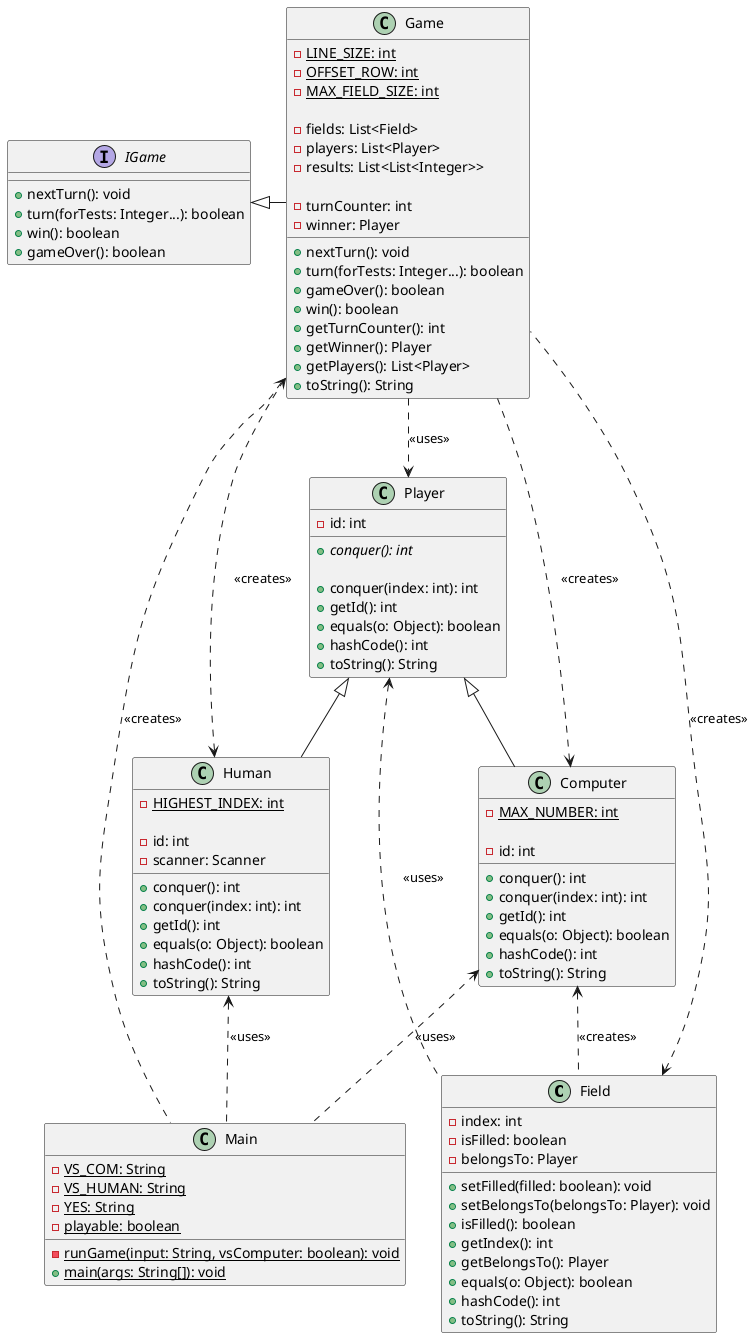 @startuml

class Field {
    -index: int
    -isFilled: boolean
    -belongsTo: Player

    +setFilled(filled: boolean): void
    +setBelongsTo(belongsTo: Player): void
    +isFilled(): boolean
    +getIndex(): int
    +getBelongsTo(): Player
    +equals(o: Object): boolean
    +hashCode(): int
    +toString(): String
}

class Game {
    -{static} LINE_SIZE: int
    -{static} OFFSET_ROW: int
    -{static} MAX_FIELD_SIZE: int

    -fields: List<Field>
    -players: List<Player>
    -results: List<List<Integer>>

    -turnCounter: int
    -winner: Player

    +nextTurn(): void
    +turn(forTests: Integer...): boolean
    +gameOver(): boolean
    +win(): boolean
    +getTurnCounter(): int
    +getWinner(): Player
    +getPlayers(): List<Player>
    +toString(): String
}

interface IGame {
    +nextTurn(): void
    +turn(forTests: Integer...): boolean
    +win(): boolean
    +gameOver(): boolean
}

class Player {
    -id: int

    +{abstract} conquer(): int

    +conquer(index: int): int
    +getId(): int
    +equals(o: Object): boolean
    +hashCode(): int
    +toString(): String
}

class Human {
    -{static} HIGHEST_INDEX: int

    -id: int
    -scanner: Scanner

    +conquer(): int
    +conquer(index: int): int
    +getId(): int
    +equals(o: Object): boolean
    +hashCode(): int
    +toString(): String
}

class Computer {
    -{static} MAX_NUMBER: int

    -id: int

    +conquer(): int
    +conquer(index: int): int
    +getId(): int
    +equals(o: Object): boolean
    +hashCode(): int
    +toString(): String
}

class Main {
    -{static} VS_COM: String
    -{static} VS_HUMAN: String
    -{static} YES: String
    -{static} playable: boolean

    -{static} runGame(input: String, vsComputer: boolean): void
    +{static} main(args: String[]): void
}

Game -left-|> IGame

Game .up.> Field : <<creates>>
Game .up.> Human : <<creates>>
Game .up.> Computer : <<creates>>
Game ..> Player : <<uses>>

Human -up-|> Player
Computer -up-|> Player

Field .up.> Player : <<uses>>
Field .up.> Computer : <<creates>>

Main .up.> Computer : <<uses>>
Main .up.> Human : <<uses>>
Main .up.> Game : <<creates>>

@enduml